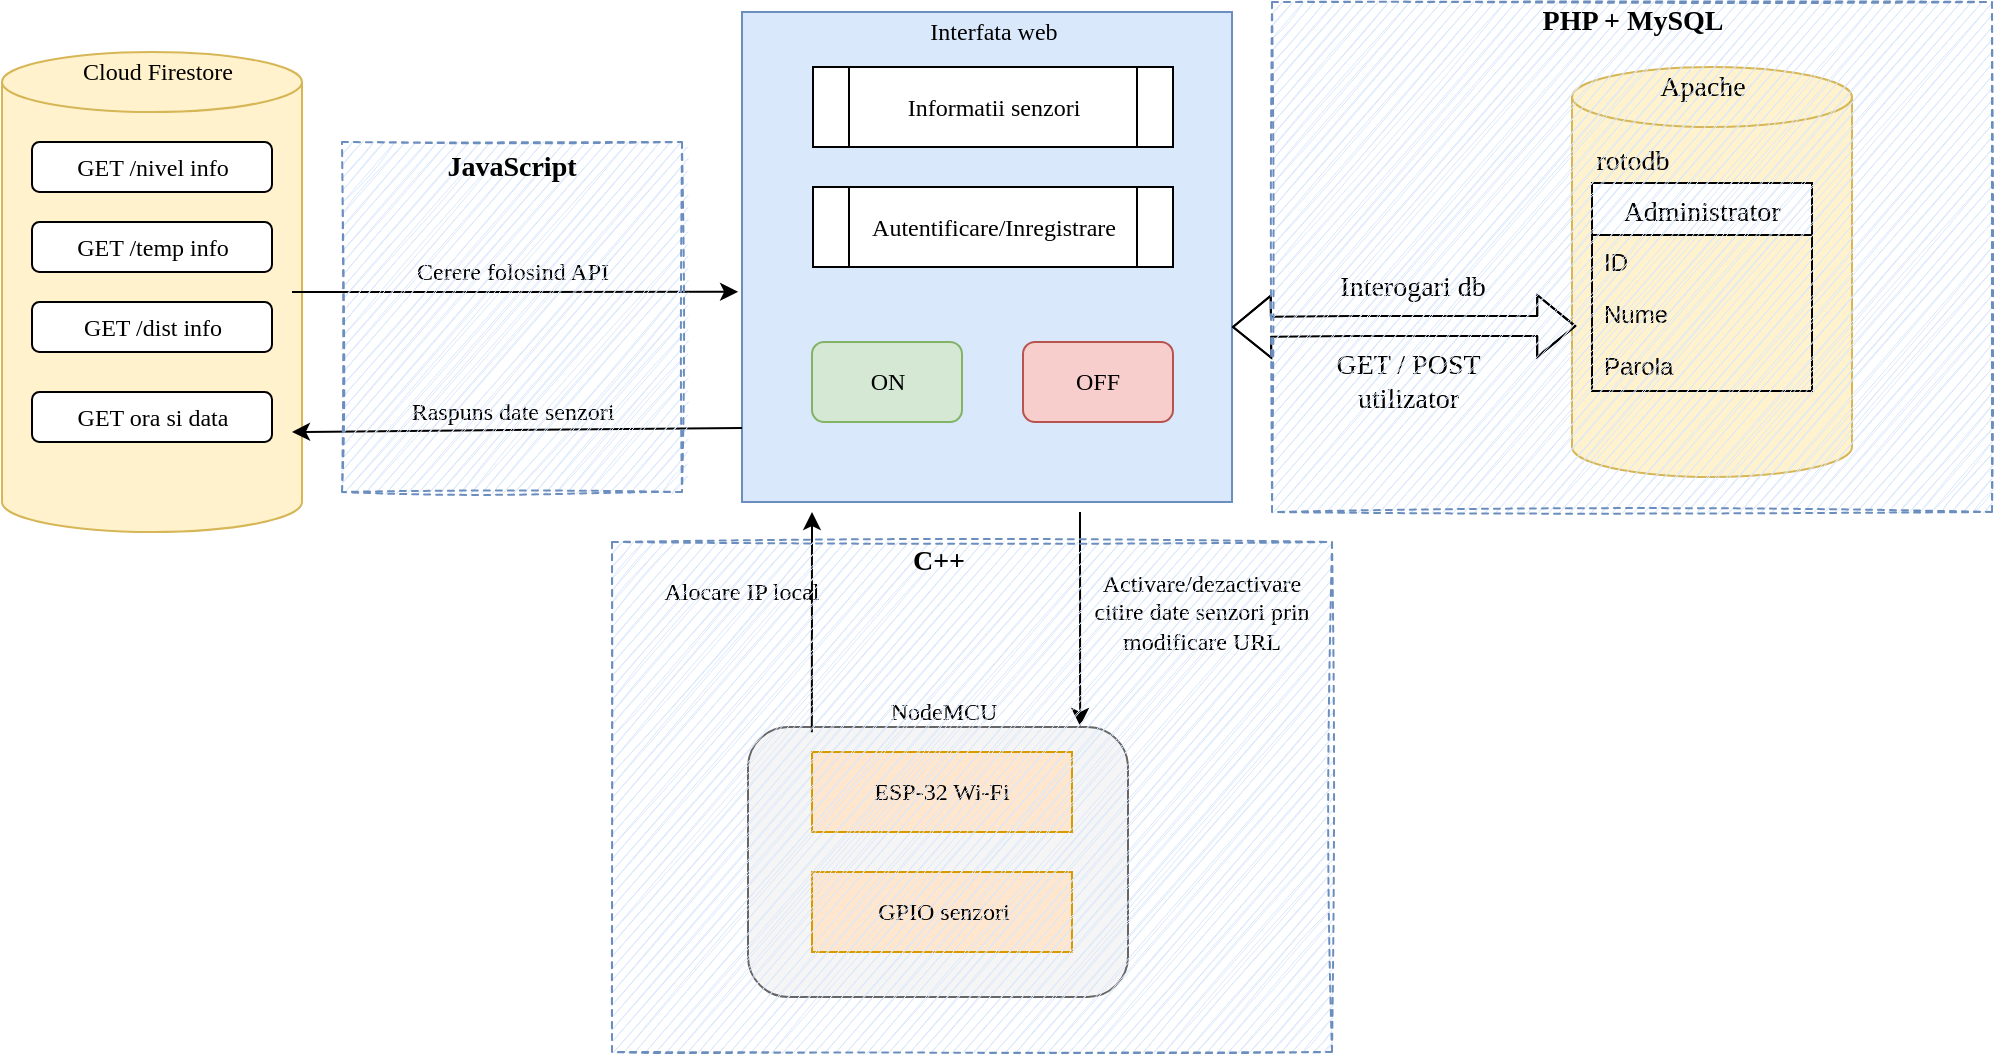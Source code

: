 <mxfile version="14.8.1" type="github">
  <diagram id="6Ll8zmvh-a2fXROOUUUm" name="Page-1">
    <mxGraphModel dx="1422" dy="762" grid="1" gridSize="10" guides="1" tooltips="1" connect="1" arrows="1" fold="1" page="1" pageScale="1" pageWidth="850" pageHeight="1100" math="0" shadow="0">
      <root>
        <mxCell id="0" />
        <mxCell id="1" parent="0" />
        <mxCell id="hDdVFtt6HwRcMkBjNGPT-1" value="" style="whiteSpace=wrap;html=1;aspect=fixed;fillColor=#dae8fc;strokeColor=#6c8ebf;fontFamily=Georgia;" vertex="1" parent="1">
          <mxGeometry x="425" y="150" width="245" height="245" as="geometry" />
        </mxCell>
        <mxCell id="hDdVFtt6HwRcMkBjNGPT-2" value="Interfata web" style="text;html=1;strokeColor=none;fillColor=none;align=center;verticalAlign=middle;whiteSpace=wrap;rounded=0;fontFamily=Georgia;" vertex="1" parent="1">
          <mxGeometry x="510.5" y="150" width="80" height="20" as="geometry" />
        </mxCell>
        <mxCell id="hDdVFtt6HwRcMkBjNGPT-3" value="" style="shape=process;whiteSpace=wrap;html=1;backgroundOutline=1;fontFamily=Georgia;" vertex="1" parent="1">
          <mxGeometry x="460.5" y="177.5" width="180" height="40" as="geometry" />
        </mxCell>
        <mxCell id="hDdVFtt6HwRcMkBjNGPT-4" value="Informatii senzori" style="text;html=1;strokeColor=none;fillColor=none;align=center;verticalAlign=middle;whiteSpace=wrap;rounded=0;fontFamily=Georgia;" vertex="1" parent="1">
          <mxGeometry x="495.5" y="187.5" width="110" height="20" as="geometry" />
        </mxCell>
        <mxCell id="hDdVFtt6HwRcMkBjNGPT-8" value="" style="rounded=1;whiteSpace=wrap;html=1;fontFamily=Georgia;fillColor=#d5e8d4;strokeColor=#82b366;" vertex="1" parent="1">
          <mxGeometry x="460" y="315" width="75" height="40" as="geometry" />
        </mxCell>
        <mxCell id="hDdVFtt6HwRcMkBjNGPT-9" value="" style="rounded=1;whiteSpace=wrap;html=1;fontFamily=Georgia;fillColor=#f8cecc;strokeColor=#b85450;" vertex="1" parent="1">
          <mxGeometry x="565.5" y="315" width="75" height="40" as="geometry" />
        </mxCell>
        <mxCell id="hDdVFtt6HwRcMkBjNGPT-10" value="ON" style="text;html=1;strokeColor=none;fillColor=none;align=center;verticalAlign=middle;whiteSpace=wrap;rounded=0;fontFamily=Georgia;" vertex="1" parent="1">
          <mxGeometry x="477.5" y="325" width="40" height="20" as="geometry" />
        </mxCell>
        <mxCell id="hDdVFtt6HwRcMkBjNGPT-11" value="OFF" style="text;html=1;strokeColor=none;fillColor=none;align=center;verticalAlign=middle;whiteSpace=wrap;rounded=0;fontFamily=Georgia;" vertex="1" parent="1">
          <mxGeometry x="583" y="325" width="40" height="20" as="geometry" />
        </mxCell>
        <mxCell id="hDdVFtt6HwRcMkBjNGPT-12" value="" style="shape=cylinder3;whiteSpace=wrap;html=1;boundedLbl=1;backgroundOutline=1;size=15;fontFamily=Georgia;fillColor=#fff2cc;strokeColor=#d6b656;" vertex="1" parent="1">
          <mxGeometry x="55" y="170" width="150" height="240" as="geometry" />
        </mxCell>
        <mxCell id="hDdVFtt6HwRcMkBjNGPT-14" value="Cloud Firestore" style="text;html=1;strokeColor=none;fillColor=none;align=center;verticalAlign=middle;whiteSpace=wrap;rounded=0;fontFamily=Georgia;" vertex="1" parent="1">
          <mxGeometry x="87.5" y="170" width="90" height="20" as="geometry" />
        </mxCell>
        <mxCell id="hDdVFtt6HwRcMkBjNGPT-18" value="" style="rounded=1;whiteSpace=wrap;html=1;fontFamily=Georgia;" vertex="1" parent="1">
          <mxGeometry x="70" y="215" width="120" height="25" as="geometry" />
        </mxCell>
        <mxCell id="hDdVFtt6HwRcMkBjNGPT-19" value="GET /nivel info" style="text;html=1;strokeColor=none;fillColor=none;align=center;verticalAlign=middle;whiteSpace=wrap;rounded=0;fontFamily=Georgia;" vertex="1" parent="1">
          <mxGeometry x="82.5" y="217.5" width="95" height="20" as="geometry" />
        </mxCell>
        <mxCell id="hDdVFtt6HwRcMkBjNGPT-20" value="" style="rounded=1;whiteSpace=wrap;html=1;fontFamily=Georgia;" vertex="1" parent="1">
          <mxGeometry x="70" y="255" width="120" height="25" as="geometry" />
        </mxCell>
        <mxCell id="hDdVFtt6HwRcMkBjNGPT-21" value="&lt;span style=&quot;color: rgba(0 , 0 , 0 , 0) ; font-family: monospace ; font-size: 0px&quot;&gt;%3CmxGraphModel%3E%3Croot%3E%3CmxCell%20id%3D%220%22%2F%3E%3CmxCell%20id%3D%221%22%20parent%3D%220%22%2F%3E%3CmxCell%20id%3D%222%22%20value%3D%22GET%20%2Fnivel%20data%22%20style%3D%22text%3Bhtml%3D1%3BstrokeColor%3Dnone%3BfillColor%3Dnone%3Balign%3Dcenter%3BverticalAlign%3Dmiddle%3BwhiteSpace%3Dwrap%3Brounded%3D0%3BfontFamily%3DGeorgia%3B%22%20vertex%3D%221%22%20parent%3D%221%22%3E%3CmxGeometry%20x%3D%2282.5%22%20y%3D%22217.5%22%20width%3D%2295%22%20height%3D%2220%22%20as%3D%22geometry%22%2F%3E%3C%2FmxCell%3E%3C%2Froot%3E%3C%2FmxGraphModel%3E&lt;/span&gt;" style="rounded=1;whiteSpace=wrap;html=1;fontFamily=Georgia;" vertex="1" parent="1">
          <mxGeometry x="70" y="295" width="120" height="25" as="geometry" />
        </mxCell>
        <mxCell id="hDdVFtt6HwRcMkBjNGPT-22" value="" style="rounded=1;whiteSpace=wrap;html=1;fontFamily=Georgia;" vertex="1" parent="1">
          <mxGeometry x="70" y="340" width="120" height="25" as="geometry" />
        </mxCell>
        <mxCell id="hDdVFtt6HwRcMkBjNGPT-23" value="GET /temp info" style="text;html=1;strokeColor=none;fillColor=none;align=center;verticalAlign=middle;whiteSpace=wrap;rounded=0;fontFamily=Georgia;" vertex="1" parent="1">
          <mxGeometry x="82.5" y="257.5" width="95" height="20" as="geometry" />
        </mxCell>
        <mxCell id="hDdVFtt6HwRcMkBjNGPT-24" value="GET /dist info" style="text;html=1;strokeColor=none;fillColor=none;align=center;verticalAlign=middle;whiteSpace=wrap;rounded=0;fontFamily=Georgia;" vertex="1" parent="1">
          <mxGeometry x="82.5" y="297.5" width="95" height="20" as="geometry" />
        </mxCell>
        <mxCell id="hDdVFtt6HwRcMkBjNGPT-25" value="GET ora si data" style="text;html=1;strokeColor=none;fillColor=none;align=center;verticalAlign=middle;whiteSpace=wrap;rounded=0;fontFamily=Georgia;" vertex="1" parent="1">
          <mxGeometry x="82.5" y="342.5" width="95" height="20" as="geometry" />
        </mxCell>
        <mxCell id="hDdVFtt6HwRcMkBjNGPT-27" value="" style="endArrow=classic;html=1;fontFamily=Georgia;entryX=-0.008;entryY=0.571;entryDx=0;entryDy=0;entryPerimeter=0;" edge="1" parent="1" target="hDdVFtt6HwRcMkBjNGPT-1">
          <mxGeometry width="50" height="50" relative="1" as="geometry">
            <mxPoint x="200" y="290" as="sourcePoint" />
            <mxPoint x="250" y="240" as="targetPoint" />
          </mxGeometry>
        </mxCell>
        <mxCell id="hDdVFtt6HwRcMkBjNGPT-29" value="Cerere folosind API" style="text;html=1;align=center;verticalAlign=middle;resizable=0;points=[];autosize=1;strokeColor=none;fontFamily=Georgia;" vertex="1" parent="1">
          <mxGeometry x="250" y="270" width="120" height="20" as="geometry" />
        </mxCell>
        <mxCell id="hDdVFtt6HwRcMkBjNGPT-30" value="" style="endArrow=classic;html=1;fontFamily=Georgia;exitX=0;exitY=0.849;exitDx=0;exitDy=0;exitPerimeter=0;" edge="1" parent="1" source="hDdVFtt6HwRcMkBjNGPT-1">
          <mxGeometry width="50" height="50" relative="1" as="geometry">
            <mxPoint x="290" y="370" as="sourcePoint" />
            <mxPoint x="200" y="360" as="targetPoint" />
            <Array as="points" />
          </mxGeometry>
        </mxCell>
        <mxCell id="hDdVFtt6HwRcMkBjNGPT-32" value="Raspuns date senzori" style="text;html=1;align=center;verticalAlign=middle;resizable=0;points=[];autosize=1;strokeColor=none;fontFamily=Georgia;" vertex="1" parent="1">
          <mxGeometry x="245" y="340" width="130" height="20" as="geometry" />
        </mxCell>
        <mxCell id="hDdVFtt6HwRcMkBjNGPT-35" value="" style="rounded=0;whiteSpace=wrap;html=1;glass=0;dashed=1;sketch=1;fontFamily=Georgia;fillColor=#dae8fc;strokeColor=#6c8ebf;" vertex="1" parent="1">
          <mxGeometry x="225" y="215" width="170" height="175" as="geometry" />
        </mxCell>
        <mxCell id="hDdVFtt6HwRcMkBjNGPT-36" value="JavaScript" style="text;html=1;strokeColor=none;fillColor=none;align=center;verticalAlign=middle;whiteSpace=wrap;rounded=0;glass=0;dashed=1;sketch=1;fontFamily=Georgia;fontStyle=1;fontSize=14;" vertex="1" parent="1">
          <mxGeometry x="290" y="217.5" width="40" height="20" as="geometry" />
        </mxCell>
        <mxCell id="hDdVFtt6HwRcMkBjNGPT-37" value="" style="rounded=1;whiteSpace=wrap;html=1;glass=0;sketch=0;fontFamily=Georgia;rotation=90;fillColor=#f5f5f5;strokeColor=#666666;fontColor=#333333;" vertex="1" parent="1">
          <mxGeometry x="455.5" y="480" width="135" height="190" as="geometry" />
        </mxCell>
        <mxCell id="hDdVFtt6HwRcMkBjNGPT-38" value="NodeMCU" style="text;html=1;strokeColor=none;fillColor=none;align=center;verticalAlign=middle;whiteSpace=wrap;rounded=0;glass=0;sketch=0;fontFamily=Georgia;" vertex="1" parent="1">
          <mxGeometry x="505.5" y="490" width="40" height="20" as="geometry" />
        </mxCell>
        <mxCell id="hDdVFtt6HwRcMkBjNGPT-39" value="" style="endArrow=classic;html=1;fontFamily=Georgia;exitX=0.019;exitY=0.832;exitDx=0;exitDy=0;exitPerimeter=0;" edge="1" parent="1" source="hDdVFtt6HwRcMkBjNGPT-37">
          <mxGeometry width="50" height="50" relative="1" as="geometry">
            <mxPoint x="460" y="500" as="sourcePoint" />
            <mxPoint x="460" y="400" as="targetPoint" />
          </mxGeometry>
        </mxCell>
        <mxCell id="hDdVFtt6HwRcMkBjNGPT-40" value="Alocare IP local" style="text;html=1;strokeColor=none;fillColor=none;align=center;verticalAlign=middle;whiteSpace=wrap;rounded=0;glass=0;sketch=0;fontFamily=Georgia;" vertex="1" parent="1">
          <mxGeometry x="385" y="430" width="80" height="20" as="geometry" />
        </mxCell>
        <mxCell id="hDdVFtt6HwRcMkBjNGPT-41" value="" style="endArrow=classic;html=1;fontFamily=Georgia;entryX=-0.004;entryY=0.126;entryDx=0;entryDy=0;entryPerimeter=0;" edge="1" parent="1" target="hDdVFtt6HwRcMkBjNGPT-37">
          <mxGeometry width="50" height="50" relative="1" as="geometry">
            <mxPoint x="594" y="400" as="sourcePoint" />
            <mxPoint x="600.5" y="410" as="targetPoint" />
          </mxGeometry>
        </mxCell>
        <mxCell id="hDdVFtt6HwRcMkBjNGPT-42" value="Activare/dezactivare citire date senzori prin modificare URL" style="text;html=1;strokeColor=none;fillColor=none;align=center;verticalAlign=middle;whiteSpace=wrap;rounded=0;glass=0;sketch=0;fontFamily=Georgia;" vertex="1" parent="1">
          <mxGeometry x="600" y="440" width="110" height="20" as="geometry" />
        </mxCell>
        <mxCell id="hDdVFtt6HwRcMkBjNGPT-43" value="" style="rounded=0;whiteSpace=wrap;html=1;glass=0;sketch=0;fontFamily=Georgia;fillColor=#ffe6cc;strokeColor=#d79b00;" vertex="1" parent="1">
          <mxGeometry x="460" y="520" width="130" height="40" as="geometry" />
        </mxCell>
        <mxCell id="hDdVFtt6HwRcMkBjNGPT-44" value="ESP-32 Wi-Fi" style="text;html=1;strokeColor=none;fillColor=none;align=center;verticalAlign=middle;whiteSpace=wrap;rounded=0;glass=0;sketch=0;fontFamily=Georgia;" vertex="1" parent="1">
          <mxGeometry x="480" y="530" width="90" height="20" as="geometry" />
        </mxCell>
        <mxCell id="hDdVFtt6HwRcMkBjNGPT-45" value="" style="rounded=0;whiteSpace=wrap;html=1;glass=0;sketch=0;fontFamily=Georgia;fillColor=#ffe6cc;strokeColor=#d79b00;" vertex="1" parent="1">
          <mxGeometry x="460" y="580" width="130" height="40" as="geometry" />
        </mxCell>
        <mxCell id="hDdVFtt6HwRcMkBjNGPT-46" value="GPIO senzori" style="text;html=1;strokeColor=none;fillColor=none;align=center;verticalAlign=middle;whiteSpace=wrap;rounded=0;glass=0;sketch=0;fontFamily=Georgia;" vertex="1" parent="1">
          <mxGeometry x="480.5" y="590" width="90" height="20" as="geometry" />
        </mxCell>
        <mxCell id="hDdVFtt6HwRcMkBjNGPT-47" value="" style="rounded=0;whiteSpace=wrap;html=1;glass=0;dashed=1;sketch=1;fontFamily=Georgia;fillColor=#dae8fc;strokeColor=#6c8ebf;" vertex="1" parent="1">
          <mxGeometry x="360" y="415" width="360" height="255" as="geometry" />
        </mxCell>
        <mxCell id="hDdVFtt6HwRcMkBjNGPT-48" value="C++" style="text;html=1;align=center;verticalAlign=middle;resizable=0;points=[];autosize=1;strokeColor=none;fontFamily=Georgia;fontStyle=1;fontSize=14;" vertex="1" parent="1">
          <mxGeometry x="498" y="415" width="50" height="20" as="geometry" />
        </mxCell>
        <mxCell id="hDdVFtt6HwRcMkBjNGPT-49" value="" style="shape=cylinder3;whiteSpace=wrap;html=1;boundedLbl=1;backgroundOutline=1;size=15;rounded=0;glass=0;sketch=0;fontFamily=Georgia;fontSize=14;fillColor=#fff2cc;strokeColor=#d6b656;" vertex="1" parent="1">
          <mxGeometry x="840" y="177.5" width="140" height="205" as="geometry" />
        </mxCell>
        <mxCell id="hDdVFtt6HwRcMkBjNGPT-51" value="" style="shape=process;whiteSpace=wrap;html=1;backgroundOutline=1;fontFamily=Georgia;" vertex="1" parent="1">
          <mxGeometry x="460.5" y="237.5" width="180" height="40" as="geometry" />
        </mxCell>
        <mxCell id="hDdVFtt6HwRcMkBjNGPT-52" value="Autentificare/Inregistrare" style="text;html=1;strokeColor=none;fillColor=none;align=center;verticalAlign=middle;whiteSpace=wrap;rounded=0;fontFamily=Georgia;" vertex="1" parent="1">
          <mxGeometry x="495.5" y="247.5" width="110" height="20" as="geometry" />
        </mxCell>
        <mxCell id="hDdVFtt6HwRcMkBjNGPT-54" value="" style="shape=flexArrow;endArrow=classic;startArrow=classic;html=1;fontFamily=Georgia;fontSize=14;entryX=0.015;entryY=0.632;entryDx=0;entryDy=0;entryPerimeter=0;" edge="1" parent="1" target="hDdVFtt6HwRcMkBjNGPT-49">
          <mxGeometry width="100" height="100" relative="1" as="geometry">
            <mxPoint x="670" y="307.5" as="sourcePoint" />
            <mxPoint x="770" y="207.5" as="targetPoint" />
            <Array as="points">
              <mxPoint x="730" y="307" />
              <mxPoint x="750" y="307" />
            </Array>
          </mxGeometry>
        </mxCell>
        <mxCell id="hDdVFtt6HwRcMkBjNGPT-56" value="Interogari db" style="text;html=1;align=center;verticalAlign=middle;resizable=0;points=[];autosize=1;strokeColor=none;fontSize=14;fontFamily=Georgia;" vertex="1" parent="1">
          <mxGeometry x="710" y="277.5" width="100" height="20" as="geometry" />
        </mxCell>
        <mxCell id="hDdVFtt6HwRcMkBjNGPT-58" value="Apache" style="text;html=1;align=center;verticalAlign=middle;resizable=0;points=[];autosize=1;strokeColor=none;fontSize=14;fontFamily=Georgia;" vertex="1" parent="1">
          <mxGeometry x="875" y="177.5" width="60" height="20" as="geometry" />
        </mxCell>
        <mxCell id="hDdVFtt6HwRcMkBjNGPT-61" value="Administrator" style="swimlane;fontStyle=0;childLayout=stackLayout;horizontal=1;startSize=26;horizontalStack=0;resizeParent=1;resizeParentMax=0;resizeLast=0;collapsible=1;marginBottom=0;rounded=0;glass=0;sketch=0;fontFamily=Georgia;fontSize=14;" vertex="1" parent="1">
          <mxGeometry x="850" y="235.5" width="110" height="104" as="geometry" />
        </mxCell>
        <mxCell id="hDdVFtt6HwRcMkBjNGPT-62" value="ID" style="text;strokeColor=none;fillColor=none;align=left;verticalAlign=top;spacingLeft=4;spacingRight=4;overflow=hidden;rotatable=0;points=[[0,0.5],[1,0.5]];portConstraint=eastwest;" vertex="1" parent="hDdVFtt6HwRcMkBjNGPT-61">
          <mxGeometry y="26" width="110" height="26" as="geometry" />
        </mxCell>
        <mxCell id="hDdVFtt6HwRcMkBjNGPT-63" value="Nume" style="text;strokeColor=none;fillColor=none;align=left;verticalAlign=top;spacingLeft=4;spacingRight=4;overflow=hidden;rotatable=0;points=[[0,0.5],[1,0.5]];portConstraint=eastwest;" vertex="1" parent="hDdVFtt6HwRcMkBjNGPT-61">
          <mxGeometry y="52" width="110" height="26" as="geometry" />
        </mxCell>
        <mxCell id="hDdVFtt6HwRcMkBjNGPT-64" value="Parola" style="text;strokeColor=none;fillColor=none;align=left;verticalAlign=top;spacingLeft=4;spacingRight=4;overflow=hidden;rotatable=0;points=[[0,0.5],[1,0.5]];portConstraint=eastwest;" vertex="1" parent="hDdVFtt6HwRcMkBjNGPT-61">
          <mxGeometry y="78" width="110" height="26" as="geometry" />
        </mxCell>
        <mxCell id="hDdVFtt6HwRcMkBjNGPT-66" value="rotodb" style="text;html=1;align=center;verticalAlign=middle;resizable=0;points=[];autosize=1;strokeColor=none;fontSize=14;fontFamily=Georgia;" vertex="1" parent="1">
          <mxGeometry x="840" y="215" width="60" height="20" as="geometry" />
        </mxCell>
        <mxCell id="hDdVFtt6HwRcMkBjNGPT-67" value="GET / POST&amp;nbsp;&lt;br&gt;utilizator&amp;nbsp;" style="text;html=1;strokeColor=none;fillColor=none;align=center;verticalAlign=middle;whiteSpace=wrap;rounded=0;glass=0;sketch=0;fontFamily=Georgia;fontSize=14;" vertex="1" parent="1">
          <mxGeometry x="715" y="325" width="90" height="20" as="geometry" />
        </mxCell>
        <mxCell id="hDdVFtt6HwRcMkBjNGPT-69" value="" style="rounded=0;whiteSpace=wrap;html=1;glass=0;dashed=1;sketch=1;fontFamily=Georgia;fillColor=#dae8fc;strokeColor=#6c8ebf;" vertex="1" parent="1">
          <mxGeometry x="690" y="145" width="360" height="255" as="geometry" />
        </mxCell>
        <mxCell id="hDdVFtt6HwRcMkBjNGPT-70" value="PHP + MySQL" style="text;html=1;align=center;verticalAlign=middle;resizable=0;points=[];autosize=1;strokeColor=none;fontFamily=Georgia;fontStyle=1;fontSize=14;" vertex="1" parent="1">
          <mxGeometry x="810" y="145" width="120" height="20" as="geometry" />
        </mxCell>
      </root>
    </mxGraphModel>
  </diagram>
</mxfile>
